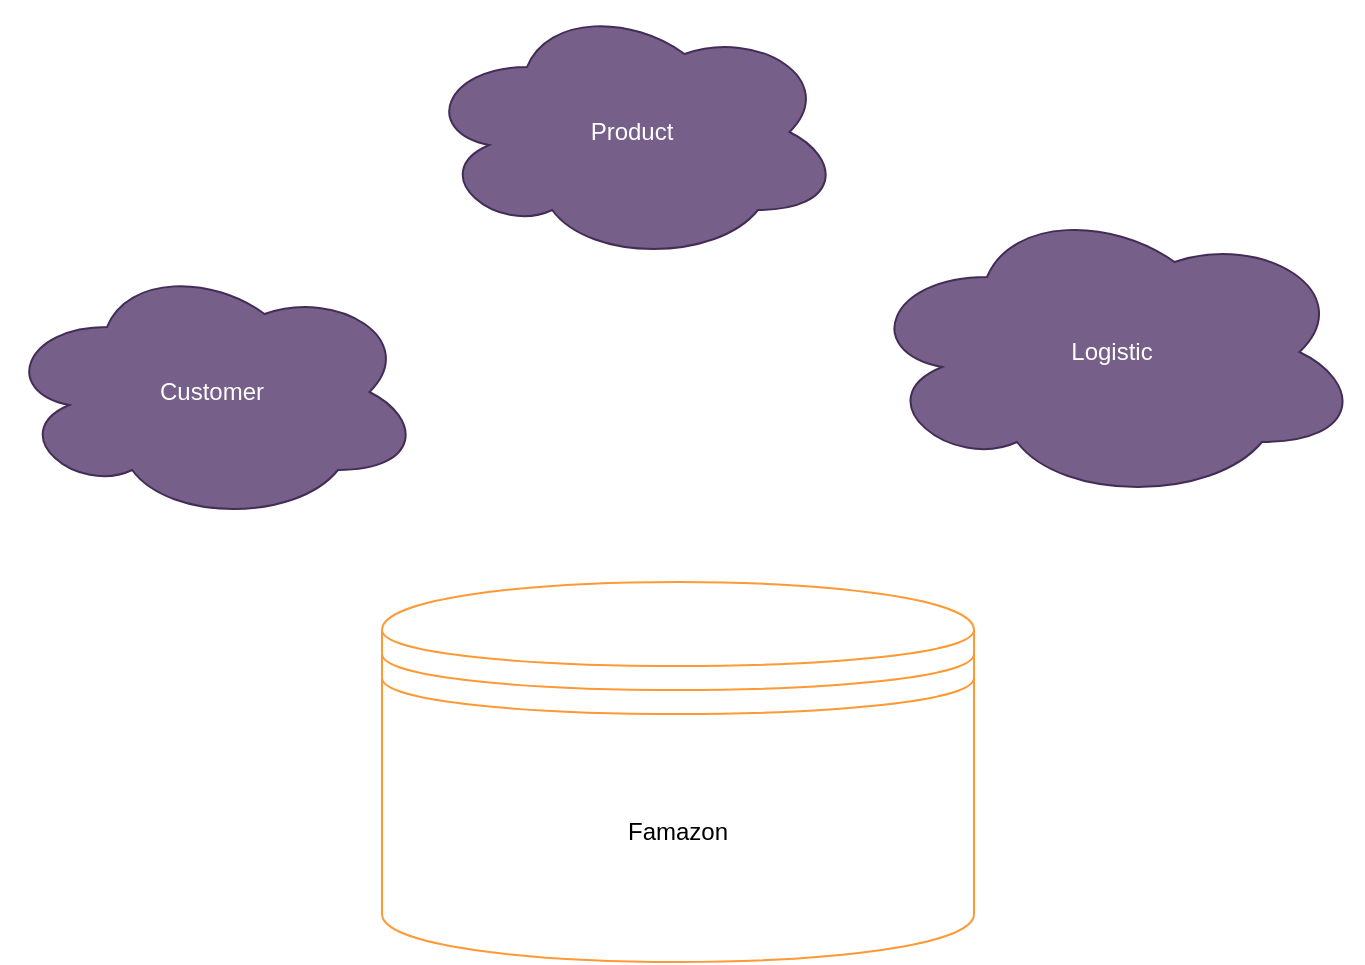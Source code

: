 <mxfile>
    <diagram id="H-yicfvbNPAv17hLlmBM" name="Cloud diagramm">
        <mxGraphModel dx="1193" dy="790" grid="1" gridSize="10" guides="1" tooltips="1" connect="1" arrows="1" fold="1" page="1" pageScale="1" pageWidth="827" pageHeight="1169" math="0" shadow="0">
            <root>
                <mxCell id="0"/>
                <mxCell id="1" parent="0"/>
                <mxCell id="2" value="Famazon" style="shape=datastore;whiteSpace=wrap;html=1;strokeColor=#FF9933;" parent="1" vertex="1">
                    <mxGeometry x="220" y="480" width="296" height="190" as="geometry"/>
                </mxCell>
                <mxCell id="3" value="Customer" style="ellipse;shape=cloud;whiteSpace=wrap;html=1;fillColor=#76608a;strokeColor=#432D57;fontColor=#ffffff;" parent="1" vertex="1">
                    <mxGeometry x="30" y="320" width="210" height="130" as="geometry"/>
                </mxCell>
                <mxCell id="4" value="Product" style="ellipse;shape=cloud;whiteSpace=wrap;html=1;fillColor=#76608a;fontColor=#ffffff;strokeColor=#432D57;" parent="1" vertex="1">
                    <mxGeometry x="240" y="190" width="210" height="130" as="geometry"/>
                </mxCell>
                <mxCell id="5" value="Logistic" style="ellipse;shape=cloud;whiteSpace=wrap;html=1;fillColor=#76608a;fontColor=#ffffff;strokeColor=#432D57;" parent="1" vertex="1">
                    <mxGeometry x="460" y="290" width="250" height="150" as="geometry"/>
                </mxCell>
            </root>
        </mxGraphModel>
    </diagram>
    <diagram id="dswPn2UaY4wKsny2clel" name="ER diagramm">
        <mxGraphModel dx="2020" dy="790" grid="1" gridSize="10" guides="1" tooltips="1" connect="1" arrows="1" fold="1" page="1" pageScale="1" pageWidth="827" pageHeight="1169" math="0" shadow="0">
            <root>
                <mxCell id="A3H7R83fUuHKo-eSvD7W-0"/>
                <mxCell id="A3H7R83fUuHKo-eSvD7W-1" parent="A3H7R83fUuHKo-eSvD7W-0"/>
                <mxCell id="wQS23Me5Rp9776O16SMC-5" style="edgeStyle=none;html=1;entryX=0;entryY=0.5;entryDx=0;entryDy=0;shape=link;width=0;" edge="1" parent="A3H7R83fUuHKo-eSvD7W-1" source="wQS23Me5Rp9776O16SMC-0" target="wQS23Me5Rp9776O16SMC-4">
                    <mxGeometry relative="1" as="geometry"/>
                </mxCell>
                <mxCell id="wQS23Me5Rp9776O16SMC-9" style="edgeStyle=none;html=1;entryX=0.5;entryY=0;entryDx=0;entryDy=0;endArrow=baseDash;endFill=0;" edge="1" parent="A3H7R83fUuHKo-eSvD7W-1" source="wQS23Me5Rp9776O16SMC-0" target="wQS23Me5Rp9776O16SMC-7">
                    <mxGeometry relative="1" as="geometry"/>
                </mxCell>
                <mxCell id="wQS23Me5Rp9776O16SMC-0" value="Company" style="rounded=0;whiteSpace=wrap;html=1;fillColor=#0050ef;fontColor=#ffffff;strokeColor=#001DBC;" vertex="1" parent="A3H7R83fUuHKo-eSvD7W-1">
                    <mxGeometry x="550" y="40" width="120" height="60" as="geometry"/>
                </mxCell>
                <mxCell id="wQS23Me5Rp9776O16SMC-4" value="Name" style="ellipse;whiteSpace=wrap;html=1;fillColor=#647687;strokeColor=#314354;fontColor=#ffffff;" vertex="1" parent="A3H7R83fUuHKo-eSvD7W-1">
                    <mxGeometry x="750" y="30" width="120" height="80" as="geometry"/>
                </mxCell>
                <mxCell id="wQS23Me5Rp9776O16SMC-7" value="Produces" style="rhombus;whiteSpace=wrap;html=1;fillColor=#fa6800;fontColor=#000000;strokeColor=#C73500;" vertex="1" parent="A3H7R83fUuHKo-eSvD7W-1">
                    <mxGeometry x="545" y="150" width="130" height="70" as="geometry"/>
                </mxCell>
                <mxCell id="wQS23Me5Rp9776O16SMC-12" style="edgeStyle=none;html=1;entryX=0.5;entryY=1;entryDx=0;entryDy=0;startArrow=ERoneToMany;startFill=0;endArrow=baseDash;endFill=0;" edge="1" parent="A3H7R83fUuHKo-eSvD7W-1" source="wQS23Me5Rp9776O16SMC-10" target="wQS23Me5Rp9776O16SMC-7">
                    <mxGeometry relative="1" as="geometry"/>
                </mxCell>
                <mxCell id="wQS23Me5Rp9776O16SMC-15" style="edgeStyle=none;html=1;entryX=0;entryY=0.5;entryDx=0;entryDy=0;startArrow=none;startFill=0;endArrow=baseDash;endFill=0;" edge="1" parent="A3H7R83fUuHKo-eSvD7W-1" source="wQS23Me5Rp9776O16SMC-10" target="wQS23Me5Rp9776O16SMC-13">
                    <mxGeometry relative="1" as="geometry"/>
                </mxCell>
                <mxCell id="wQS23Me5Rp9776O16SMC-16" value="" style="edgeStyle=none;html=1;startArrow=none;startFill=0;endArrow=baseDash;endFill=0;" edge="1" parent="A3H7R83fUuHKo-eSvD7W-1" source="wQS23Me5Rp9776O16SMC-10" target="wQS23Me5Rp9776O16SMC-14">
                    <mxGeometry relative="1" as="geometry"/>
                </mxCell>
                <mxCell id="wQS23Me5Rp9776O16SMC-20" style="edgeStyle=none;html=1;entryX=0.5;entryY=0;entryDx=0;entryDy=0;startArrow=ERoneToMany;startFill=0;endArrow=baseDash;endFill=0;" edge="1" parent="A3H7R83fUuHKo-eSvD7W-1" source="wQS23Me5Rp9776O16SMC-10" target="wQS23Me5Rp9776O16SMC-17">
                    <mxGeometry relative="1" as="geometry"/>
                </mxCell>
                <mxCell id="wQS23Me5Rp9776O16SMC-65" style="edgeStyle=none;html=1;entryX=1;entryY=0.5;entryDx=0;entryDy=0;startArrow=ERmany;startFill=0;endArrow=oval;endFill=0;" edge="1" parent="A3H7R83fUuHKo-eSvD7W-1" source="wQS23Me5Rp9776O16SMC-10" target="wQS23Me5Rp9776O16SMC-62">
                    <mxGeometry relative="1" as="geometry"/>
                </mxCell>
                <mxCell id="wQS23Me5Rp9776O16SMC-10" value="Product" style="rounded=0;whiteSpace=wrap;html=1;fillColor=#0050ef;fontColor=#ffffff;strokeColor=#001DBC;" vertex="1" parent="A3H7R83fUuHKo-eSvD7W-1">
                    <mxGeometry x="550" y="260" width="120" height="60" as="geometry"/>
                </mxCell>
                <mxCell id="wQS23Me5Rp9776O16SMC-13" value="Name" style="ellipse;whiteSpace=wrap;html=1;fillColor=#647687;strokeColor=#314354;fontColor=#ffffff;" vertex="1" parent="A3H7R83fUuHKo-eSvD7W-1">
                    <mxGeometry x="750" y="210" width="120" height="80" as="geometry"/>
                </mxCell>
                <mxCell id="wQS23Me5Rp9776O16SMC-14" value="Price" style="ellipse;whiteSpace=wrap;html=1;fillColor=#647687;strokeColor=#314354;fontColor=#ffffff;" vertex="1" parent="A3H7R83fUuHKo-eSvD7W-1">
                    <mxGeometry x="750" y="320" width="120" height="80" as="geometry"/>
                </mxCell>
                <mxCell id="wQS23Me5Rp9776O16SMC-17" value="Contains" style="rhombus;whiteSpace=wrap;html=1;fillColor=#fa6800;fontColor=#000000;strokeColor=#C73500;" vertex="1" parent="A3H7R83fUuHKo-eSvD7W-1">
                    <mxGeometry x="555" y="420" width="120" height="70" as="geometry"/>
                </mxCell>
                <mxCell id="wQS23Me5Rp9776O16SMC-31" style="edgeStyle=none;html=1;entryX=0.75;entryY=0;entryDx=0;entryDy=0;startArrow=ERone;startFill=0;endArrow=baseDash;endFill=0;" edge="1" parent="A3H7R83fUuHKo-eSvD7W-1" source="wQS23Me5Rp9776O16SMC-21" target="wQS23Me5Rp9776O16SMC-29">
                    <mxGeometry relative="1" as="geometry"/>
                </mxCell>
                <mxCell id="wQS23Me5Rp9776O16SMC-21" value="Contains" style="rhombus;whiteSpace=wrap;html=1;fillColor=#fa6800;fontColor=#000000;strokeColor=#C73500;" vertex="1" parent="A3H7R83fUuHKo-eSvD7W-1">
                    <mxGeometry x="380" y="410" width="120" height="70" as="geometry"/>
                </mxCell>
                <mxCell id="wQS23Me5Rp9776O16SMC-22" style="edgeStyle=none;html=1;startArrow=ERoneToMany;startFill=0;endArrow=baseDash;endFill=0;exitX=0;exitY=1;exitDx=0;exitDy=0;" edge="1" parent="A3H7R83fUuHKo-eSvD7W-1" source="wQS23Me5Rp9776O16SMC-10" target="wQS23Me5Rp9776O16SMC-21">
                    <mxGeometry relative="1" as="geometry">
                        <mxPoint x="460.004" y="320" as="sourcePoint"/>
                        <mxPoint x="463.85" y="420" as="targetPoint"/>
                        <Array as="points"/>
                    </mxGeometry>
                </mxCell>
                <mxCell id="wQS23Me5Rp9776O16SMC-25" style="edgeStyle=none;html=1;entryX=0.5;entryY=1;entryDx=0;entryDy=0;startArrow=ERone;startFill=0;endArrow=baseDash;endFill=0;" edge="1" parent="A3H7R83fUuHKo-eSvD7W-1" source="wQS23Me5Rp9776O16SMC-23" target="wQS23Me5Rp9776O16SMC-17">
                    <mxGeometry relative="1" as="geometry"/>
                </mxCell>
                <mxCell id="wQS23Me5Rp9776O16SMC-23" value="Shopping Cart" style="rounded=0;whiteSpace=wrap;html=1;fillColor=#0050ef;fontColor=#ffffff;strokeColor=#001DBC;" vertex="1" parent="A3H7R83fUuHKo-eSvD7W-1">
                    <mxGeometry x="590" y="570" width="120" height="60" as="geometry"/>
                </mxCell>
                <mxCell id="wQS23Me5Rp9776O16SMC-27" value="" style="edgeStyle=none;html=1;startArrow=ERmandOne;startFill=0;endArrow=baseDash;endFill=0;" edge="1" parent="A3H7R83fUuHKo-eSvD7W-1" source="wQS23Me5Rp9776O16SMC-26" target="wQS23Me5Rp9776O16SMC-23">
                    <mxGeometry relative="1" as="geometry">
                        <Array as="points">
                            <mxPoint x="590" y="600"/>
                        </Array>
                    </mxGeometry>
                </mxCell>
                <mxCell id="wQS23Me5Rp9776O16SMC-30" style="edgeStyle=none;html=1;entryX=1;entryY=0.5;entryDx=0;entryDy=0;startArrow=ERmandOne;startFill=0;endArrow=baseDash;endFill=0;" edge="1" parent="A3H7R83fUuHKo-eSvD7W-1" source="wQS23Me5Rp9776O16SMC-26" target="wQS23Me5Rp9776O16SMC-29">
                    <mxGeometry relative="1" as="geometry"/>
                </mxCell>
                <mxCell id="wQS23Me5Rp9776O16SMC-26" value="Creates" style="rhombus;whiteSpace=wrap;html=1;fillColor=#fa6800;fontColor=#000000;strokeColor=#C73500;" vertex="1" parent="A3H7R83fUuHKo-eSvD7W-1">
                    <mxGeometry x="380" y="555" width="136" height="90" as="geometry"/>
                </mxCell>
                <mxCell id="wQS23Me5Rp9776O16SMC-34" style="edgeStyle=none;html=1;startArrow=none;startFill=0;endArrow=baseDash;endFill=0;" edge="1" parent="A3H7R83fUuHKo-eSvD7W-1" source="wQS23Me5Rp9776O16SMC-29" target="wQS23Me5Rp9776O16SMC-33">
                    <mxGeometry relative="1" as="geometry"/>
                </mxCell>
                <mxCell id="wQS23Me5Rp9776O16SMC-29" value="Order" style="rounded=0;whiteSpace=wrap;html=1;fillColor=#0050ef;fontColor=#ffffff;strokeColor=#001DBC;" vertex="1" parent="A3H7R83fUuHKo-eSvD7W-1">
                    <mxGeometry x="230" y="570" width="120" height="60" as="geometry"/>
                </mxCell>
                <mxCell id="wQS23Me5Rp9776O16SMC-33" value="Order Number" style="ellipse;whiteSpace=wrap;html=1;fillColor=#647687;strokeColor=#314354;fontColor=#ffffff;" vertex="1" parent="A3H7R83fUuHKo-eSvD7W-1">
                    <mxGeometry x="220" y="670" width="120" height="80" as="geometry"/>
                </mxCell>
                <mxCell id="wQS23Me5Rp9776O16SMC-36" style="edgeStyle=none;html=1;entryX=0;entryY=0.633;entryDx=0;entryDy=0;entryPerimeter=0;startArrow=none;startFill=0;endArrow=baseDash;endFill=0;" edge="1" parent="A3H7R83fUuHKo-eSvD7W-1" source="wQS23Me5Rp9776O16SMC-35" target="wQS23Me5Rp9776O16SMC-29">
                    <mxGeometry relative="1" as="geometry"/>
                </mxCell>
                <mxCell id="wQS23Me5Rp9776O16SMC-40" value="" style="edgeStyle=none;html=1;startArrow=none;startFill=0;endArrow=baseDash;endFill=0;" edge="1" parent="A3H7R83fUuHKo-eSvD7W-1" source="wQS23Me5Rp9776O16SMC-35" target="wQS23Me5Rp9776O16SMC-37">
                    <mxGeometry relative="1" as="geometry">
                        <Array as="points"/>
                    </mxGeometry>
                </mxCell>
                <mxCell id="wQS23Me5Rp9776O16SMC-35" value="Processes" style="rhombus;whiteSpace=wrap;html=1;fillColor=#fa6800;fontColor=#000000;strokeColor=#C73500;" vertex="1" parent="A3H7R83fUuHKo-eSvD7W-1">
                    <mxGeometry x="10" y="570" width="160" height="80" as="geometry"/>
                </mxCell>
                <mxCell id="wQS23Me5Rp9776O16SMC-42" style="edgeStyle=none;html=1;entryX=0.5;entryY=1;entryDx=0;entryDy=0;startArrow=none;startFill=0;endArrow=baseDash;endFill=0;" edge="1" parent="A3H7R83fUuHKo-eSvD7W-1" source="wQS23Me5Rp9776O16SMC-37" target="wQS23Me5Rp9776O16SMC-41">
                    <mxGeometry relative="1" as="geometry"/>
                </mxCell>
                <mxCell id="wQS23Me5Rp9776O16SMC-37" value="E-Commerce" style="rounded=0;whiteSpace=wrap;html=1;fillColor=#0050ef;fontColor=#ffffff;strokeColor=#001DBC;" vertex="1" parent="A3H7R83fUuHKo-eSvD7W-1">
                    <mxGeometry x="-150" y="585" width="120" height="60" as="geometry"/>
                </mxCell>
                <mxCell id="wQS23Me5Rp9776O16SMC-41" value="Forwards Order" style="rhombus;whiteSpace=wrap;html=1;fillColor=#fa6800;fontColor=#000000;strokeColor=#C73500;" vertex="1" parent="A3H7R83fUuHKo-eSvD7W-1">
                    <mxGeometry x="-270" y="400" width="140" height="80" as="geometry"/>
                </mxCell>
                <mxCell id="wQS23Me5Rp9776O16SMC-44" style="edgeStyle=none;html=1;entryX=0.5;entryY=0;entryDx=0;entryDy=0;startArrow=none;startFill=0;endArrow=baseDash;endFill=0;" edge="1" parent="A3H7R83fUuHKo-eSvD7W-1" source="wQS23Me5Rp9776O16SMC-43" target="wQS23Me5Rp9776O16SMC-41">
                    <mxGeometry relative="1" as="geometry"/>
                </mxCell>
                <mxCell id="wQS23Me5Rp9776O16SMC-49" value="" style="edgeStyle=none;html=1;startArrow=ERone;startFill=0;endArrow=baseDash;endFill=0;" edge="1" parent="A3H7R83fUuHKo-eSvD7W-1" source="wQS23Me5Rp9776O16SMC-43" target="wQS23Me5Rp9776O16SMC-45">
                    <mxGeometry relative="1" as="geometry">
                        <Array as="points">
                            <mxPoint x="-80" y="280"/>
                        </Array>
                    </mxGeometry>
                </mxCell>
                <mxCell id="wQS23Me5Rp9776O16SMC-43" value="Shipping" style="rounded=0;whiteSpace=wrap;html=1;fillColor=#0050ef;fontColor=#ffffff;strokeColor=#001DBC;" vertex="1" parent="A3H7R83fUuHKo-eSvD7W-1">
                    <mxGeometry x="-260" y="250" width="120" height="60" as="geometry"/>
                </mxCell>
                <mxCell id="wQS23Me5Rp9776O16SMC-45" value="ships product" style="rhombus;whiteSpace=wrap;html=1;fillColor=#fa6800;fontColor=#000000;strokeColor=#C73500;" vertex="1" parent="A3H7R83fUuHKo-eSvD7W-1">
                    <mxGeometry x="-80" y="240" width="130" height="80" as="geometry"/>
                </mxCell>
                <mxCell id="wQS23Me5Rp9776O16SMC-52" value="" style="edgeStyle=none;html=1;startArrow=ERone;startFill=0;endArrow=baseDash;endFill=0;" edge="1" parent="A3H7R83fUuHKo-eSvD7W-1" source="wQS23Me5Rp9776O16SMC-51" target="wQS23Me5Rp9776O16SMC-45">
                    <mxGeometry relative="1" as="geometry"/>
                </mxCell>
                <mxCell id="wQS23Me5Rp9776O16SMC-54" value="" style="edgeStyle=none;html=1;startArrow=ERmany;startFill=0;endArrow=baseDash;endFill=0;" edge="1" parent="A3H7R83fUuHKo-eSvD7W-1" source="wQS23Me5Rp9776O16SMC-51" target="wQS23Me5Rp9776O16SMC-45">
                    <mxGeometry relative="1" as="geometry"/>
                </mxCell>
                <mxCell id="wQS23Me5Rp9776O16SMC-58" style="edgeStyle=none;html=1;startArrow=none;startFill=0;endArrow=baseDash;endFill=0;" edge="1" parent="A3H7R83fUuHKo-eSvD7W-1" source="wQS23Me5Rp9776O16SMC-51" target="wQS23Me5Rp9776O16SMC-55">
                    <mxGeometry relative="1" as="geometry"/>
                </mxCell>
                <mxCell id="wQS23Me5Rp9776O16SMC-59" style="edgeStyle=none;html=1;entryX=0.5;entryY=1;entryDx=0;entryDy=0;startArrow=none;startFill=0;endArrow=baseDash;endFill=0;" edge="1" parent="A3H7R83fUuHKo-eSvD7W-1" source="wQS23Me5Rp9776O16SMC-51" target="wQS23Me5Rp9776O16SMC-57">
                    <mxGeometry relative="1" as="geometry"/>
                </mxCell>
                <mxCell id="wQS23Me5Rp9776O16SMC-60" style="edgeStyle=none;html=1;startArrow=none;startFill=0;endArrow=baseDash;endFill=0;" edge="1" parent="A3H7R83fUuHKo-eSvD7W-1" source="wQS23Me5Rp9776O16SMC-51" target="wQS23Me5Rp9776O16SMC-56">
                    <mxGeometry relative="1" as="geometry"/>
                </mxCell>
                <mxCell id="wQS23Me5Rp9776O16SMC-51" value="Customer" style="rounded=0;whiteSpace=wrap;html=1;fillColor=#0050ef;fontColor=#ffffff;strokeColor=#001DBC;" vertex="1" parent="A3H7R83fUuHKo-eSvD7W-1">
                    <mxGeometry x="120" y="230" width="120" height="60" as="geometry"/>
                </mxCell>
                <mxCell id="wQS23Me5Rp9776O16SMC-55" value="Name" style="ellipse;whiteSpace=wrap;html=1;fillColor=#647687;strokeColor=#314354;fontColor=#ffffff;" vertex="1" parent="A3H7R83fUuHKo-eSvD7W-1">
                    <mxGeometry x="-30" y="70" width="120" height="80" as="geometry"/>
                </mxCell>
                <mxCell id="wQS23Me5Rp9776O16SMC-56" value="E-mail" style="ellipse;whiteSpace=wrap;html=1;fillColor=#647687;strokeColor=#314354;fontColor=#ffffff;" vertex="1" parent="A3H7R83fUuHKo-eSvD7W-1">
                    <mxGeometry x="250" y="60" width="120" height="80" as="geometry"/>
                </mxCell>
                <mxCell id="wQS23Me5Rp9776O16SMC-57" value="Address" style="ellipse;whiteSpace=wrap;html=1;fillColor=#647687;strokeColor=#314354;fontColor=#ffffff;" vertex="1" parent="A3H7R83fUuHKo-eSvD7W-1">
                    <mxGeometry x="110" y="20" width="120" height="80" as="geometry"/>
                </mxCell>
                <mxCell id="wQS23Me5Rp9776O16SMC-63" style="edgeStyle=none;html=1;entryX=1;entryY=0.5;entryDx=0;entryDy=0;startArrow=ERmany;startFill=0;endArrow=oval;endFill=0;" edge="1" parent="A3H7R83fUuHKo-eSvD7W-1" source="wQS23Me5Rp9776O16SMC-62" target="wQS23Me5Rp9776O16SMC-51">
                    <mxGeometry relative="1" as="geometry"/>
                </mxCell>
                <mxCell id="wQS23Me5Rp9776O16SMC-62" value="Order" style="rhombus;whiteSpace=wrap;html=1;fillColor=#fa6800;fontColor=#000000;strokeColor=#C73500;" vertex="1" parent="A3H7R83fUuHKo-eSvD7W-1">
                    <mxGeometry x="310" y="230" width="160" height="80" as="geometry"/>
                </mxCell>
                <mxCell id="wQS23Me5Rp9776O16SMC-69" style="edgeStyle=none;html=1;startArrow=none;startFill=0;endArrow=none;endFill=0;" edge="1" parent="A3H7R83fUuHKo-eSvD7W-1" source="wQS23Me5Rp9776O16SMC-66" target="wQS23Me5Rp9776O16SMC-67">
                    <mxGeometry relative="1" as="geometry"/>
                </mxCell>
                <mxCell id="wQS23Me5Rp9776O16SMC-70" style="edgeStyle=none;html=1;entryX=0.2;entryY=1;entryDx=0;entryDy=0;entryPerimeter=0;startArrow=none;startFill=0;endArrow=none;endFill=0;" edge="1" parent="A3H7R83fUuHKo-eSvD7W-1" source="wQS23Me5Rp9776O16SMC-66" target="wQS23Me5Rp9776O16SMC-51">
                    <mxGeometry relative="1" as="geometry"/>
                </mxCell>
                <mxCell id="wQS23Me5Rp9776O16SMC-66" value="Has" style="rhombus;whiteSpace=wrap;html=1;fillColor=#fa6800;fontColor=#000000;strokeColor=#C73500;" vertex="1" parent="A3H7R83fUuHKo-eSvD7W-1">
                    <mxGeometry x="20" y="320" width="150" height="80" as="geometry"/>
                </mxCell>
                <mxCell id="wQS23Me5Rp9776O16SMC-71" style="edgeStyle=none;html=1;startArrow=none;startFill=0;endArrow=none;endFill=0;" edge="1" parent="A3H7R83fUuHKo-eSvD7W-1" source="wQS23Me5Rp9776O16SMC-67" target="wQS23Me5Rp9776O16SMC-68">
                    <mxGeometry relative="1" as="geometry"/>
                </mxCell>
                <mxCell id="wQS23Me5Rp9776O16SMC-67" value="Credit Card" style="rounded=0;whiteSpace=wrap;html=1;fillColor=#0050ef;fontColor=#ffffff;strokeColor=#001DBC;" vertex="1" parent="A3H7R83fUuHKo-eSvD7W-1">
                    <mxGeometry x="-90" y="400" width="120" height="60" as="geometry"/>
                </mxCell>
                <mxCell id="wQS23Me5Rp9776O16SMC-68" value="Verifies" style="rhombus;whiteSpace=wrap;html=1;fillColor=#fa6800;fontColor=#000000;strokeColor=#C73500;" vertex="1" parent="A3H7R83fUuHKo-eSvD7W-1">
                    <mxGeometry x="-90" y="500" width="120" height="70" as="geometry"/>
                </mxCell>
            </root>
        </mxGraphModel>
    </diagram>
    <diagram id="8d_EbqXfJ5s9glGJ7flm" name="Classes diagramm">
        <mxGraphModel dx="1193" dy="790" grid="1" gridSize="10" guides="1" tooltips="1" connect="1" arrows="1" fold="1" page="1" pageScale="1" pageWidth="827" pageHeight="1169" math="0" shadow="0">
            <root>
                <mxCell id="2lcLakKAp_XG5G1rbTEa-0"/>
                <mxCell id="2lcLakKAp_XG5G1rbTEa-1" parent="2lcLakKAp_XG5G1rbTEa-0"/>
                <mxCell id="2lcLakKAp_XG5G1rbTEa-2" value="Customer" style="swimlane;fontStyle=0;childLayout=stackLayout;horizontal=1;startSize=26;fillColor=#0050ef;horizontalStack=0;resizeParent=1;resizeParentMax=0;resizeLast=0;collapsible=1;marginBottom=0;fontColor=#ffffff;strokeColor=#001DBC;" vertex="1" parent="2lcLakKAp_XG5G1rbTEa-1">
                    <mxGeometry x="50" y="40" width="170" height="182" as="geometry"/>
                </mxCell>
                <mxCell id="2lcLakKAp_XG5G1rbTEa-3" value="- CustomerID: int" style="text;strokeColor=none;fillColor=none;align=left;verticalAlign=top;spacingLeft=4;spacingRight=4;overflow=hidden;rotatable=0;points=[[0,0.5],[1,0.5]];portConstraint=eastwest;" vertex="1" parent="2lcLakKAp_XG5G1rbTEa-2">
                    <mxGeometry y="26" width="170" height="26" as="geometry"/>
                </mxCell>
                <mxCell id="2lcLakKAp_XG5G1rbTEa-4" value="-CustomerName: Varchar" style="text;strokeColor=none;fillColor=none;align=left;verticalAlign=top;spacingLeft=4;spacingRight=4;overflow=hidden;rotatable=0;points=[[0,0.5],[1,0.5]];portConstraint=eastwest;" vertex="1" parent="2lcLakKAp_XG5G1rbTEa-2">
                    <mxGeometry y="52" width="170" height="26" as="geometry"/>
                </mxCell>
                <mxCell id="40fT0rzygGOp-l2pZ2MD-0" value="-CustomerAge: smallint" style="text;strokeColor=none;fillColor=none;align=left;verticalAlign=top;spacingLeft=4;spacingRight=4;overflow=hidden;rotatable=0;points=[[0,0.5],[1,0.5]];portConstraint=eastwest;" vertex="1" parent="2lcLakKAp_XG5G1rbTEa-2">
                    <mxGeometry y="78" width="170" height="26" as="geometry"/>
                </mxCell>
                <mxCell id="2lcLakKAp_XG5G1rbTEa-5" value="-Address: Varchar" style="text;strokeColor=none;fillColor=none;align=left;verticalAlign=top;spacingLeft=4;spacingRight=4;overflow=hidden;rotatable=0;points=[[0,0.5],[1,0.5]];portConstraint=eastwest;" vertex="1" parent="2lcLakKAp_XG5G1rbTEa-2">
                    <mxGeometry y="104" width="170" height="26" as="geometry"/>
                </mxCell>
                <mxCell id="2lcLakKAp_XG5G1rbTEa-6" value="-Email: Varchar" style="text;strokeColor=none;fillColor=none;align=left;verticalAlign=top;spacingLeft=4;spacingRight=4;overflow=hidden;rotatable=0;points=[[0,0.5],[1,0.5]];portConstraint=eastwest;" vertex="1" parent="2lcLakKAp_XG5G1rbTEa-2">
                    <mxGeometry y="130" width="170" height="26" as="geometry"/>
                </mxCell>
                <mxCell id="2lcLakKAp_XG5G1rbTEa-7" value="-Phone: int" style="text;strokeColor=none;fillColor=none;align=left;verticalAlign=top;spacingLeft=4;spacingRight=4;overflow=hidden;rotatable=0;points=[[0,0.5],[1,0.5]];portConstraint=eastwest;" vertex="1" parent="2lcLakKAp_XG5G1rbTEa-2">
                    <mxGeometry y="156" width="170" height="26" as="geometry"/>
                </mxCell>
                <mxCell id="2lcLakKAp_XG5G1rbTEa-8" value="Product" style="swimlane;fontStyle=0;childLayout=stackLayout;horizontal=1;startSize=26;fillColor=#0050ef;horizontalStack=0;resizeParent=1;resizeParentMax=0;resizeLast=0;collapsible=1;marginBottom=0;fontColor=#ffffff;strokeColor=#001DBC;" vertex="1" parent="2lcLakKAp_XG5G1rbTEa-1">
                    <mxGeometry x="460" y="340" width="140" height="104" as="geometry"/>
                </mxCell>
                <mxCell id="2lcLakKAp_XG5G1rbTEa-9" value="-ProductId: int" style="text;strokeColor=none;fillColor=none;align=left;verticalAlign=top;spacingLeft=4;spacingRight=4;overflow=hidden;rotatable=0;points=[[0,0.5],[1,0.5]];portConstraint=eastwest;" vertex="1" parent="2lcLakKAp_XG5G1rbTEa-8">
                    <mxGeometry y="26" width="140" height="26" as="geometry"/>
                </mxCell>
                <mxCell id="2lcLakKAp_XG5G1rbTEa-10" value="-ProductPrice: Float" style="text;strokeColor=none;fillColor=none;align=left;verticalAlign=top;spacingLeft=4;spacingRight=4;overflow=hidden;rotatable=0;points=[[0,0.5],[1,0.5]];portConstraint=eastwest;" vertex="1" parent="2lcLakKAp_XG5G1rbTEa-8">
                    <mxGeometry y="52" width="140" height="26" as="geometry"/>
                </mxCell>
                <mxCell id="2lcLakKAp_XG5G1rbTEa-11" value="-ProductType:Varchar" style="text;strokeColor=none;fillColor=none;align=left;verticalAlign=top;spacingLeft=4;spacingRight=4;overflow=hidden;rotatable=0;points=[[0,0.5],[1,0.5]];portConstraint=eastwest;" vertex="1" parent="2lcLakKAp_XG5G1rbTEa-8">
                    <mxGeometry y="78" width="140" height="26" as="geometry"/>
                </mxCell>
                <mxCell id="2lcLakKAp_XG5G1rbTEa-26" style="edgeStyle=none;html=1;entryX=0.636;entryY=-0.01;entryDx=0;entryDy=0;entryPerimeter=0;startArrow=none;startFill=0;endArrow=none;endFill=0;" edge="1" parent="2lcLakKAp_XG5G1rbTEa-1" source="2lcLakKAp_XG5G1rbTEa-16" target="2lcLakKAp_XG5G1rbTEa-8">
                    <mxGeometry relative="1" as="geometry"/>
                </mxCell>
                <mxCell id="2lcLakKAp_XG5G1rbTEa-16" value="Order" style="swimlane;fontStyle=0;childLayout=stackLayout;horizontal=1;startSize=26;fillColor=#0050ef;horizontalStack=0;resizeParent=1;resizeParentMax=0;resizeLast=0;collapsible=1;marginBottom=0;fontColor=#ffffff;strokeColor=#001DBC;" vertex="1" parent="2lcLakKAp_XG5G1rbTEa-1">
                    <mxGeometry x="480" y="46" width="170" height="182" as="geometry"/>
                </mxCell>
                <mxCell id="2lcLakKAp_XG5G1rbTEa-17" value="-OrderId: int" style="text;strokeColor=none;fillColor=none;align=left;verticalAlign=top;spacingLeft=4;spacingRight=4;overflow=hidden;rotatable=0;points=[[0,0.5],[1,0.5]];portConstraint=eastwest;" vertex="1" parent="2lcLakKAp_XG5G1rbTEa-16">
                    <mxGeometry y="26" width="170" height="26" as="geometry"/>
                </mxCell>
                <mxCell id="2lcLakKAp_XG5G1rbTEa-19" value="-CustomerId: int" style="text;strokeColor=none;fillColor=none;align=left;verticalAlign=top;spacingLeft=4;spacingRight=4;overflow=hidden;rotatable=0;points=[[0,0.5],[1,0.5]];portConstraint=eastwest;" vertex="1" parent="2lcLakKAp_XG5G1rbTEa-16">
                    <mxGeometry y="52" width="170" height="26" as="geometry"/>
                </mxCell>
                <mxCell id="2lcLakKAp_XG5G1rbTEa-20" value="-CustomerName:Varchar" style="text;strokeColor=none;fillColor=none;align=left;verticalAlign=top;spacingLeft=4;spacingRight=4;overflow=hidden;rotatable=0;points=[[0,0.5],[1,0.5]];portConstraint=eastwest;" vertex="1" parent="2lcLakKAp_XG5G1rbTEa-16">
                    <mxGeometry y="78" width="170" height="26" as="geometry"/>
                </mxCell>
                <mxCell id="2lcLakKAp_XG5G1rbTEa-21" value="-ProductId: int" style="text;strokeColor=none;fillColor=none;align=left;verticalAlign=top;spacingLeft=4;spacingRight=4;overflow=hidden;rotatable=0;points=[[0,0.5],[1,0.5]];portConstraint=eastwest;" vertex="1" parent="2lcLakKAp_XG5G1rbTEa-16">
                    <mxGeometry y="104" width="170" height="26" as="geometry"/>
                </mxCell>
                <mxCell id="2lcLakKAp_XG5G1rbTEa-22" value="-Amount: Float" style="text;strokeColor=none;fillColor=none;align=left;verticalAlign=top;spacingLeft=4;spacingRight=4;overflow=hidden;rotatable=0;points=[[0,0.5],[1,0.5]];portConstraint=eastwest;" vertex="1" parent="2lcLakKAp_XG5G1rbTEa-16">
                    <mxGeometry y="130" width="170" height="26" as="geometry"/>
                </mxCell>
                <mxCell id="2lcLakKAp_XG5G1rbTEa-23" value="-OrderDate: Datetime" style="text;strokeColor=none;fillColor=none;align=left;verticalAlign=top;spacingLeft=4;spacingRight=4;overflow=hidden;rotatable=0;points=[[0,0.5],[1,0.5]];portConstraint=eastwest;" vertex="1" parent="2lcLakKAp_XG5G1rbTEa-16">
                    <mxGeometry y="156" width="170" height="26" as="geometry"/>
                </mxCell>
                <mxCell id="2lcLakKAp_XG5G1rbTEa-12" value="Stock" style="swimlane;fontStyle=0;childLayout=stackLayout;horizontal=1;startSize=26;fillColor=#0050ef;horizontalStack=0;resizeParent=1;resizeParentMax=0;resizeLast=0;collapsible=1;marginBottom=0;fontColor=#ffffff;strokeColor=#001DBC;" vertex="1" parent="2lcLakKAp_XG5G1rbTEa-1">
                    <mxGeometry x="65" y="340" width="140" height="104" as="geometry"/>
                </mxCell>
                <mxCell id="2lcLakKAp_XG5G1rbTEa-13" value="-ProductId:int" style="text;strokeColor=none;fillColor=none;align=left;verticalAlign=top;spacingLeft=4;spacingRight=4;overflow=hidden;rotatable=0;points=[[0,0.5],[1,0.5]];portConstraint=eastwest;" vertex="1" parent="2lcLakKAp_XG5G1rbTEa-12">
                    <mxGeometry y="26" width="140" height="26" as="geometry"/>
                </mxCell>
                <mxCell id="2lcLakKAp_XG5G1rbTEa-14" value="-Quantity: int" style="text;strokeColor=none;fillColor=none;align=left;verticalAlign=top;spacingLeft=4;spacingRight=4;overflow=hidden;rotatable=0;points=[[0,0.5],[1,0.5]];portConstraint=eastwest;" vertex="1" parent="2lcLakKAp_XG5G1rbTEa-12">
                    <mxGeometry y="52" width="140" height="26" as="geometry"/>
                </mxCell>
                <mxCell id="2lcLakKAp_XG5G1rbTEa-15" value="-ShopNo: int" style="text;strokeColor=none;fillColor=none;align=left;verticalAlign=top;spacingLeft=4;spacingRight=4;overflow=hidden;rotatable=0;points=[[0,0.5],[1,0.5]];portConstraint=eastwest;" vertex="1" parent="2lcLakKAp_XG5G1rbTEa-12">
                    <mxGeometry y="78" width="140" height="26" as="geometry"/>
                </mxCell>
                <mxCell id="2lcLakKAp_XG5G1rbTEa-25" style="edgeStyle=none;html=1;entryX=0;entryY=0.5;entryDx=0;entryDy=0;startArrow=none;startFill=0;endArrow=none;endFill=0;" edge="1" parent="2lcLakKAp_XG5G1rbTEa-1" source="2lcLakKAp_XG5G1rbTEa-5" target="2lcLakKAp_XG5G1rbTEa-17">
                    <mxGeometry relative="1" as="geometry"/>
                </mxCell>
                <mxCell id="2lcLakKAp_XG5G1rbTEa-27" style="edgeStyle=none;html=1;entryX=1.029;entryY=0.154;entryDx=0;entryDy=0;entryPerimeter=0;startArrow=none;startFill=0;endArrow=none;endFill=0;" edge="1" parent="2lcLakKAp_XG5G1rbTEa-1" source="2lcLakKAp_XG5G1rbTEa-10" target="2lcLakKAp_XG5G1rbTEa-14">
                    <mxGeometry relative="1" as="geometry"/>
                </mxCell>
            </root>
        </mxGraphModel>
    </diagram>
    <diagram id="v4FD5KK78e6spITyJP8q" name="Normalize diagramm">
        <mxGraphModel dx="2020" dy="1959" grid="1" gridSize="10" guides="1" tooltips="1" connect="1" arrows="1" fold="1" page="1" pageScale="1" pageWidth="827" pageHeight="1169" math="0" shadow="0">
            <root>
                <mxCell id="vVZ5djF-utYb76rSsDAa-0"/>
                <mxCell id="vVZ5djF-utYb76rSsDAa-1" parent="vVZ5djF-utYb76rSsDAa-0"/>
                <mxCell id="IMlC7uSASTn_OTGU-c5A-0" value="Customer" style="swimlane;fontStyle=0;childLayout=stackLayout;horizontal=1;startSize=26;fillColor=#0050ef;horizontalStack=0;resizeParent=1;resizeParentMax=0;resizeLast=0;collapsible=1;marginBottom=0;fontColor=#ffffff;strokeColor=#001DBC;" vertex="1" parent="vVZ5djF-utYb76rSsDAa-1">
                    <mxGeometry x="-110" y="-170" width="170" height="182" as="geometry"/>
                </mxCell>
                <mxCell id="IMlC7uSASTn_OTGU-c5A-1" value="- CustomerID: int" style="text;strokeColor=none;fillColor=none;align=left;verticalAlign=top;spacingLeft=4;spacingRight=4;overflow=hidden;rotatable=0;points=[[0,0.5],[1,0.5]];portConstraint=eastwest;" vertex="1" parent="IMlC7uSASTn_OTGU-c5A-0">
                    <mxGeometry y="26" width="170" height="26" as="geometry"/>
                </mxCell>
                <mxCell id="IMlC7uSASTn_OTGU-c5A-2" value="-CustomerName: Varchar" style="text;strokeColor=none;fillColor=none;align=left;verticalAlign=top;spacingLeft=4;spacingRight=4;overflow=hidden;rotatable=0;points=[[0,0.5],[1,0.5]];portConstraint=eastwest;" vertex="1" parent="IMlC7uSASTn_OTGU-c5A-0">
                    <mxGeometry y="52" width="170" height="26" as="geometry"/>
                </mxCell>
                <mxCell id="IMlC7uSASTn_OTGU-c5A-3" value="-CustomerAge: smallint" style="text;strokeColor=none;fillColor=none;align=left;verticalAlign=top;spacingLeft=4;spacingRight=4;overflow=hidden;rotatable=0;points=[[0,0.5],[1,0.5]];portConstraint=eastwest;" vertex="1" parent="IMlC7uSASTn_OTGU-c5A-0">
                    <mxGeometry y="78" width="170" height="26" as="geometry"/>
                </mxCell>
                <mxCell id="IMlC7uSASTn_OTGU-c5A-5" value="-Email: Varchar" style="text;strokeColor=none;fillColor=none;align=left;verticalAlign=top;spacingLeft=4;spacingRight=4;overflow=hidden;rotatable=0;points=[[0,0.5],[1,0.5]];portConstraint=eastwest;" vertex="1" parent="IMlC7uSASTn_OTGU-c5A-0">
                    <mxGeometry y="104" width="170" height="26" as="geometry"/>
                </mxCell>
                <mxCell id="hBTxGN1n7R34lbs5RGc8-7" value="-Phone: int" style="text;strokeColor=none;fillColor=none;align=left;verticalAlign=top;spacingLeft=4;spacingRight=4;overflow=hidden;rotatable=0;points=[[0,0.5],[1,0.5]];portConstraint=eastwest;" vertex="1" parent="IMlC7uSASTn_OTGU-c5A-0">
                    <mxGeometry y="130" width="170" height="26" as="geometry"/>
                </mxCell>
                <mxCell id="vPPWhlDToAtJOSMOftp2-2" value="-fk_address:int" style="text;strokeColor=none;fillColor=none;align=left;verticalAlign=top;spacingLeft=4;spacingRight=4;overflow=hidden;rotatable=0;points=[[0,0.5],[1,0.5]];portConstraint=eastwest;" vertex="1" parent="IMlC7uSASTn_OTGU-c5A-0">
                    <mxGeometry y="156" width="170" height="26" as="geometry"/>
                </mxCell>
                <mxCell id="0MKYh_QOhmCYUrd1aA5g-0" value="Order" style="swimlane;fontStyle=0;childLayout=stackLayout;horizontal=1;startSize=26;fillColor=#0050ef;horizontalStack=0;resizeParent=1;resizeParentMax=0;resizeLast=0;collapsible=1;marginBottom=0;fontColor=#ffffff;strokeColor=#001DBC;" vertex="1" parent="vVZ5djF-utYb76rSsDAa-1">
                    <mxGeometry x="150" y="-90" width="170" height="208" as="geometry"/>
                </mxCell>
                <mxCell id="0MKYh_QOhmCYUrd1aA5g-1" value="-OrderId: int" style="text;strokeColor=none;fillColor=none;align=left;verticalAlign=top;spacingLeft=4;spacingRight=4;overflow=hidden;rotatable=0;points=[[0,0.5],[1,0.5]];portConstraint=eastwest;" vertex="1" parent="0MKYh_QOhmCYUrd1aA5g-0">
                    <mxGeometry y="26" width="170" height="26" as="geometry"/>
                </mxCell>
                <mxCell id="0MKYh_QOhmCYUrd1aA5g-2" value="-CustomerId: int" style="text;strokeColor=none;fillColor=none;align=left;verticalAlign=top;spacingLeft=4;spacingRight=4;overflow=hidden;rotatable=0;points=[[0,0.5],[1,0.5]];portConstraint=eastwest;" vertex="1" parent="0MKYh_QOhmCYUrd1aA5g-0">
                    <mxGeometry y="52" width="170" height="26" as="geometry"/>
                </mxCell>
                <mxCell id="0MKYh_QOhmCYUrd1aA5g-3" value="-CustomerName:Varchar" style="text;strokeColor=none;fillColor=none;align=left;verticalAlign=top;spacingLeft=4;spacingRight=4;overflow=hidden;rotatable=0;points=[[0,0.5],[1,0.5]];portConstraint=eastwest;" vertex="1" parent="0MKYh_QOhmCYUrd1aA5g-0">
                    <mxGeometry y="78" width="170" height="26" as="geometry"/>
                </mxCell>
                <mxCell id="0MKYh_QOhmCYUrd1aA5g-4" value="-ProductId: int" style="text;strokeColor=none;fillColor=none;align=left;verticalAlign=top;spacingLeft=4;spacingRight=4;overflow=hidden;rotatable=0;points=[[0,0.5],[1,0.5]];portConstraint=eastwest;" vertex="1" parent="0MKYh_QOhmCYUrd1aA5g-0">
                    <mxGeometry y="104" width="170" height="26" as="geometry"/>
                </mxCell>
                <mxCell id="0MKYh_QOhmCYUrd1aA5g-5" value="-Amount: Float" style="text;strokeColor=none;fillColor=none;align=left;verticalAlign=top;spacingLeft=4;spacingRight=4;overflow=hidden;rotatable=0;points=[[0,0.5],[1,0.5]];portConstraint=eastwest;" vertex="1" parent="0MKYh_QOhmCYUrd1aA5g-0">
                    <mxGeometry y="130" width="170" height="26" as="geometry"/>
                </mxCell>
                <mxCell id="0MKYh_QOhmCYUrd1aA5g-6" value="-OrderDate: Datetime" style="text;strokeColor=none;fillColor=none;align=left;verticalAlign=top;spacingLeft=4;spacingRight=4;overflow=hidden;rotatable=0;points=[[0,0.5],[1,0.5]];portConstraint=eastwest;" vertex="1" parent="0MKYh_QOhmCYUrd1aA5g-0">
                    <mxGeometry y="156" width="170" height="26" as="geometry"/>
                </mxCell>
                <mxCell id="N2jU7-_Bi30Auomegs-V-1" value="fk_customer_id:int" style="text;strokeColor=none;fillColor=none;align=left;verticalAlign=top;spacingLeft=4;spacingRight=4;overflow=hidden;rotatable=0;points=[[0,0.5],[1,0.5]];portConstraint=eastwest;" vertex="1" parent="0MKYh_QOhmCYUrd1aA5g-0">
                    <mxGeometry y="182" width="170" height="26" as="geometry"/>
                </mxCell>
                <mxCell id="pHsj-bQBmTcRuArejQxP-0" value="Product" style="swimlane;fontStyle=0;childLayout=stackLayout;horizontal=1;startSize=26;fillColor=#0050ef;horizontalStack=0;resizeParent=1;resizeParentMax=0;resizeLast=0;collapsible=1;marginBottom=0;fontColor=#ffffff;strokeColor=#001DBC;" vertex="1" parent="vVZ5djF-utYb76rSsDAa-1">
                    <mxGeometry x="860" width="140" height="130" as="geometry"/>
                </mxCell>
                <mxCell id="pHsj-bQBmTcRuArejQxP-1" value="-ProductId: int" style="text;strokeColor=none;fillColor=none;align=left;verticalAlign=top;spacingLeft=4;spacingRight=4;overflow=hidden;rotatable=0;points=[[0,0.5],[1,0.5]];portConstraint=eastwest;" vertex="1" parent="pHsj-bQBmTcRuArejQxP-0">
                    <mxGeometry y="26" width="140" height="26" as="geometry"/>
                </mxCell>
                <mxCell id="pHsj-bQBmTcRuArejQxP-2" value="-ProductPrice: Float" style="text;strokeColor=none;fillColor=none;align=left;verticalAlign=top;spacingLeft=4;spacingRight=4;overflow=hidden;rotatable=0;points=[[0,0.5],[1,0.5]];portConstraint=eastwest;" vertex="1" parent="pHsj-bQBmTcRuArejQxP-0">
                    <mxGeometry y="52" width="140" height="26" as="geometry"/>
                </mxCell>
                <mxCell id="pHsj-bQBmTcRuArejQxP-3" value="-ProductType:Varchar" style="text;strokeColor=none;fillColor=none;align=left;verticalAlign=top;spacingLeft=4;spacingRight=4;overflow=hidden;rotatable=0;points=[[0,0.5],[1,0.5]];portConstraint=eastwest;" vertex="1" parent="pHsj-bQBmTcRuArejQxP-0">
                    <mxGeometry y="78" width="140" height="26" as="geometry"/>
                </mxCell>
                <mxCell id="5lIQYGUYC-vst8H9QLgj-9" value="-ProductName:Varchar" style="text;strokeColor=none;fillColor=none;align=left;verticalAlign=top;spacingLeft=4;spacingRight=4;overflow=hidden;rotatable=0;points=[[0,0.5],[1,0.5]];portConstraint=eastwest;" vertex="1" parent="pHsj-bQBmTcRuArejQxP-0">
                    <mxGeometry y="104" width="140" height="26" as="geometry"/>
                </mxCell>
                <mxCell id="OolGx-5ElST4sEDqL1vC-0" value="Stock" style="swimlane;fontStyle=0;childLayout=stackLayout;horizontal=1;startSize=26;fillColor=#0050ef;horizontalStack=0;resizeParent=1;resizeParentMax=0;resizeLast=0;collapsible=1;marginBottom=0;fontColor=#ffffff;strokeColor=#001DBC;" vertex="1" parent="vVZ5djF-utYb76rSsDAa-1">
                    <mxGeometry x="850" y="190" width="140" height="130" as="geometry"/>
                </mxCell>
                <mxCell id="OolGx-5ElST4sEDqL1vC-1" value="-ProductId:int" style="text;strokeColor=none;fillColor=none;align=left;verticalAlign=top;spacingLeft=4;spacingRight=4;overflow=hidden;rotatable=0;points=[[0,0.5],[1,0.5]];portConstraint=eastwest;" vertex="1" parent="OolGx-5ElST4sEDqL1vC-0">
                    <mxGeometry y="26" width="140" height="26" as="geometry"/>
                </mxCell>
                <mxCell id="OolGx-5ElST4sEDqL1vC-2" value="-Quantity: int" style="text;strokeColor=none;fillColor=none;align=left;verticalAlign=top;spacingLeft=4;spacingRight=4;overflow=hidden;rotatable=0;points=[[0,0.5],[1,0.5]];portConstraint=eastwest;" vertex="1" parent="OolGx-5ElST4sEDqL1vC-0">
                    <mxGeometry y="52" width="140" height="26" as="geometry"/>
                </mxCell>
                <mxCell id="OolGx-5ElST4sEDqL1vC-3" value="-ShopNo: int" style="text;strokeColor=none;fillColor=none;align=left;verticalAlign=top;spacingLeft=4;spacingRight=4;overflow=hidden;rotatable=0;points=[[0,0.5],[1,0.5]];portConstraint=eastwest;" vertex="1" parent="OolGx-5ElST4sEDqL1vC-0">
                    <mxGeometry y="78" width="140" height="26" as="geometry"/>
                </mxCell>
                <mxCell id="71KVQejM1Na75NssMTsE-0" value="-fk_product_id:int" style="text;strokeColor=none;fillColor=none;align=left;verticalAlign=top;spacingLeft=4;spacingRight=4;overflow=hidden;rotatable=0;points=[[0,0.5],[1,0.5]];portConstraint=eastwest;" vertex="1" parent="OolGx-5ElST4sEDqL1vC-0">
                    <mxGeometry y="104" width="140" height="26" as="geometry"/>
                </mxCell>
                <mxCell id="5lIQYGUYC-vst8H9QLgj-0" value="Employer" style="swimlane;fontStyle=0;childLayout=stackLayout;horizontal=1;startSize=26;fillColor=#0050ef;horizontalStack=0;resizeParent=1;resizeParentMax=0;resizeLast=0;collapsible=1;marginBottom=0;fontColor=#ffffff;strokeColor=#001DBC;" vertex="1" parent="vVZ5djF-utYb76rSsDAa-1">
                    <mxGeometry x="770" y="450" width="140" height="104" as="geometry"/>
                </mxCell>
                <mxCell id="5lIQYGUYC-vst8H9QLgj-1" value="-EmployerId:int" style="text;strokeColor=none;fillColor=none;align=left;verticalAlign=top;spacingLeft=4;spacingRight=4;overflow=hidden;rotatable=0;points=[[0,0.5],[1,0.5]];portConstraint=eastwest;" vertex="1" parent="5lIQYGUYC-vst8H9QLgj-0">
                    <mxGeometry y="26" width="140" height="26" as="geometry"/>
                </mxCell>
                <mxCell id="5lIQYGUYC-vst8H9QLgj-2" value="fullname:varchar" style="text;strokeColor=none;fillColor=none;align=left;verticalAlign=top;spacingLeft=4;spacingRight=4;overflow=hidden;rotatable=0;points=[[0,0.5],[1,0.5]];portConstraint=eastwest;" vertex="1" parent="5lIQYGUYC-vst8H9QLgj-0">
                    <mxGeometry y="52" width="140" height="26" as="geometry"/>
                </mxCell>
                <mxCell id="5lIQYGUYC-vst8H9QLgj-3" value="salary:int" style="text;strokeColor=none;fillColor=none;align=left;verticalAlign=top;spacingLeft=4;spacingRight=4;overflow=hidden;rotatable=0;points=[[0,0.5],[1,0.5]];portConstraint=eastwest;" vertex="1" parent="5lIQYGUYC-vst8H9QLgj-0">
                    <mxGeometry y="78" width="140" height="26" as="geometry"/>
                </mxCell>
                <mxCell id="5lIQYGUYC-vst8H9QLgj-5" value="Company" style="swimlane;fontStyle=0;childLayout=stackLayout;horizontal=1;startSize=26;fillColor=#0050ef;horizontalStack=0;resizeParent=1;resizeParentMax=0;resizeLast=0;collapsible=1;marginBottom=0;fontColor=#ffffff;strokeColor=#001DBC;" vertex="1" parent="vVZ5djF-utYb76rSsDAa-1">
                    <mxGeometry x="827" y="-170" width="180" height="78" as="geometry"/>
                </mxCell>
                <mxCell id="5lIQYGUYC-vst8H9QLgj-6" value="-CompanyId:int" style="text;strokeColor=none;fillColor=none;align=left;verticalAlign=top;spacingLeft=4;spacingRight=4;overflow=hidden;rotatable=0;points=[[0,0.5],[1,0.5]];portConstraint=eastwest;" vertex="1" parent="5lIQYGUYC-vst8H9QLgj-5">
                    <mxGeometry y="26" width="180" height="26" as="geometry"/>
                </mxCell>
                <mxCell id="5lIQYGUYC-vst8H9QLgj-7" value="-company_name:Varchar" style="text;strokeColor=none;fillColor=none;align=left;verticalAlign=top;spacingLeft=4;spacingRight=4;overflow=hidden;rotatable=0;points=[[0,0.5],[1,0.5]];portConstraint=eastwest;" vertex="1" parent="5lIQYGUYC-vst8H9QLgj-5">
                    <mxGeometry y="52" width="180" height="26" as="geometry"/>
                </mxCell>
                <mxCell id="JmUOibSIEj91LaBSfH9i-0" value="many_product" style="swimlane;fontStyle=0;childLayout=stackLayout;horizontal=1;startSize=26;fillColor=#0050ef;horizontalStack=0;resizeParent=1;resizeParentMax=0;resizeLast=0;collapsible=1;marginBottom=0;fontColor=#ffffff;strokeColor=#001DBC;" vertex="1" parent="vVZ5djF-utYb76rSsDAa-1">
                    <mxGeometry x="580" y="40" width="140" height="104" as="geometry"/>
                </mxCell>
                <mxCell id="JmUOibSIEj91LaBSfH9i-1" value="-many_productId:int" style="text;strokeColor=none;fillColor=none;align=left;verticalAlign=top;spacingLeft=4;spacingRight=4;overflow=hidden;rotatable=0;points=[[0,0.5],[1,0.5]];portConstraint=eastwest;" vertex="1" parent="JmUOibSIEj91LaBSfH9i-0">
                    <mxGeometry y="26" width="140" height="26" as="geometry"/>
                </mxCell>
                <mxCell id="JmUOibSIEj91LaBSfH9i-2" value="-fk_company_id:int" style="text;strokeColor=none;fillColor=none;align=left;verticalAlign=top;spacingLeft=4;spacingRight=4;overflow=hidden;rotatable=0;points=[[0,0.5],[1,0.5]];portConstraint=eastwest;" vertex="1" parent="JmUOibSIEj91LaBSfH9i-0">
                    <mxGeometry y="52" width="140" height="26" as="geometry"/>
                </mxCell>
                <mxCell id="JmUOibSIEj91LaBSfH9i-3" value="-fk_product_id:int" style="text;strokeColor=none;fillColor=none;align=left;verticalAlign=top;spacingLeft=4;spacingRight=4;overflow=hidden;rotatable=0;points=[[0,0.5],[1,0.5]];portConstraint=eastwest;" vertex="1" parent="JmUOibSIEj91LaBSfH9i-0">
                    <mxGeometry y="78" width="140" height="26" as="geometry"/>
                </mxCell>
                <mxCell id="71KVQejM1Na75NssMTsE-1" value="E-Commerce" style="swimlane;fontStyle=0;childLayout=stackLayout;horizontal=1;startSize=26;fillColor=#0050ef;horizontalStack=0;resizeParent=1;resizeParentMax=0;resizeLast=0;collapsible=1;marginBottom=0;fontColor=#ffffff;strokeColor=#001DBC;" vertex="1" parent="vVZ5djF-utYb76rSsDAa-1">
                    <mxGeometry x="380" y="109" width="140" height="104" as="geometry"/>
                </mxCell>
                <mxCell id="71KVQejM1Na75NssMTsE-2" value="e_commerce_id:int" style="text;strokeColor=none;fillColor=none;align=left;verticalAlign=top;spacingLeft=4;spacingRight=4;overflow=hidden;rotatable=0;points=[[0,0.5],[1,0.5]];portConstraint=eastwest;" vertex="1" parent="71KVQejM1Na75NssMTsE-1">
                    <mxGeometry y="26" width="140" height="26" as="geometry"/>
                </mxCell>
                <mxCell id="71KVQejM1Na75NssMTsE-3" value="fk_order_id:int" style="text;strokeColor=none;fillColor=none;align=left;verticalAlign=top;spacingLeft=4;spacingRight=4;overflow=hidden;rotatable=0;points=[[0,0.5],[1,0.5]];portConstraint=eastwest;" vertex="1" parent="71KVQejM1Na75NssMTsE-1">
                    <mxGeometry y="52" width="140" height="26" as="geometry"/>
                </mxCell>
                <mxCell id="zNNu8xg-2pNTnuFT27i6-2" value="fk_many_product" style="text;strokeColor=none;fillColor=none;align=left;verticalAlign=top;spacingLeft=4;spacingRight=4;overflow=hidden;rotatable=0;points=[[0,0.5],[1,0.5]];portConstraint=eastwest;" vertex="1" parent="71KVQejM1Na75NssMTsE-1">
                    <mxGeometry y="78" width="140" height="26" as="geometry"/>
                </mxCell>
                <mxCell id="hBTxGN1n7R34lbs5RGc8-0" value="Shipping" style="swimlane;fontStyle=0;childLayout=stackLayout;horizontal=1;startSize=26;fillColor=#0050ef;horizontalStack=0;resizeParent=1;resizeParentMax=0;resizeLast=0;collapsible=1;marginBottom=0;fontColor=#ffffff;strokeColor=#001DBC;" vertex="1" parent="vVZ5djF-utYb76rSsDAa-1">
                    <mxGeometry x="260" y="310" width="140" height="78" as="geometry"/>
                </mxCell>
                <mxCell id="hBTxGN1n7R34lbs5RGc8-1" value="-ShippingId:int" style="text;strokeColor=none;fillColor=none;align=left;verticalAlign=top;spacingLeft=4;spacingRight=4;overflow=hidden;rotatable=0;points=[[0,0.5],[1,0.5]];portConstraint=eastwest;" vertex="1" parent="hBTxGN1n7R34lbs5RGc8-0">
                    <mxGeometry y="26" width="140" height="26" as="geometry"/>
                </mxCell>
                <mxCell id="hBTxGN1n7R34lbs5RGc8-3" value="fk_many_product_id:int" style="text;strokeColor=none;fillColor=none;align=left;verticalAlign=top;spacingLeft=4;spacingRight=4;overflow=hidden;rotatable=0;points=[[0,0.5],[1,0.5]];portConstraint=eastwest;" vertex="1" parent="hBTxGN1n7R34lbs5RGc8-0">
                    <mxGeometry y="52" width="140" height="26" as="geometry"/>
                </mxCell>
                <mxCell id="hBTxGN1n7R34lbs5RGc8-8" value="address_C" style="swimlane;fontStyle=0;childLayout=stackLayout;horizontal=1;startSize=26;fillColor=#0050ef;horizontalStack=0;resizeParent=1;resizeParentMax=0;resizeLast=0;collapsible=1;marginBottom=0;fontColor=#ffffff;strokeColor=#001DBC;" vertex="1" parent="vVZ5djF-utYb76rSsDAa-1">
                    <mxGeometry x="-20" y="180" width="140" height="182" as="geometry"/>
                </mxCell>
                <mxCell id="hBTxGN1n7R34lbs5RGc8-9" value="address_id:int" style="text;strokeColor=none;fillColor=none;align=left;verticalAlign=top;spacingLeft=4;spacingRight=4;overflow=hidden;rotatable=0;points=[[0,0.5],[1,0.5]];portConstraint=eastwest;" vertex="1" parent="hBTxGN1n7R34lbs5RGc8-8">
                    <mxGeometry y="26" width="140" height="26" as="geometry"/>
                </mxCell>
                <mxCell id="hBTxGN1n7R34lbs5RGc8-10" value="zip:int" style="text;strokeColor=none;fillColor=none;align=left;verticalAlign=top;spacingLeft=4;spacingRight=4;overflow=hidden;rotatable=0;points=[[0,0.5],[1,0.5]];portConstraint=eastwest;" vertex="1" parent="hBTxGN1n7R34lbs5RGc8-8">
                    <mxGeometry y="52" width="140" height="26" as="geometry"/>
                </mxCell>
                <mxCell id="hBTxGN1n7R34lbs5RGc8-12" value="country:varchar(40)" style="text;strokeColor=none;fillColor=none;align=left;verticalAlign=top;spacingLeft=4;spacingRight=4;overflow=hidden;rotatable=0;points=[[0,0.5],[1,0.5]];portConstraint=eastwest;" vertex="1" parent="hBTxGN1n7R34lbs5RGc8-8">
                    <mxGeometry y="78" width="140" height="26" as="geometry"/>
                </mxCell>
                <mxCell id="hBTxGN1n7R34lbs5RGc8-13" value="city:varchar(40)" style="text;strokeColor=none;fillColor=none;align=left;verticalAlign=top;spacingLeft=4;spacingRight=4;overflow=hidden;rotatable=0;points=[[0,0.5],[1,0.5]];portConstraint=eastwest;" vertex="1" parent="hBTxGN1n7R34lbs5RGc8-8">
                    <mxGeometry y="104" width="140" height="26" as="geometry"/>
                </mxCell>
                <mxCell id="hBTxGN1n7R34lbs5RGc8-14" value="area:varchar(40)" style="text;strokeColor=none;fillColor=none;align=left;verticalAlign=top;spacingLeft=4;spacingRight=4;overflow=hidden;rotatable=0;points=[[0,0.5],[1,0.5]];portConstraint=eastwest;" vertex="1" parent="hBTxGN1n7R34lbs5RGc8-8">
                    <mxGeometry y="130" width="140" height="26" as="geometry"/>
                </mxCell>
                <mxCell id="zNNu8xg-2pNTnuFT27i6-6" value="fk_shipping_id:int" style="text;strokeColor=none;fillColor=none;align=left;verticalAlign=top;spacingLeft=4;spacingRight=4;overflow=hidden;rotatable=0;points=[[0,0.5],[1,0.5]];portConstraint=eastwest;" vertex="1" parent="hBTxGN1n7R34lbs5RGc8-8">
                    <mxGeometry y="156" width="140" height="26" as="geometry"/>
                </mxCell>
                <mxCell id="hBTxGN1n7R34lbs5RGc8-15" value="Office" style="swimlane;fontStyle=0;childLayout=stackLayout;horizontal=1;startSize=26;fillColor=#0050ef;horizontalStack=0;resizeParent=1;resizeParentMax=0;resizeLast=0;collapsible=1;marginBottom=0;fontColor=#ffffff;strokeColor=#001DBC;" vertex="1" parent="vVZ5djF-utYb76rSsDAa-1">
                    <mxGeometry x="510" y="420" width="140" height="104" as="geometry"/>
                </mxCell>
                <mxCell id="hBTxGN1n7R34lbs5RGc8-16" value="office_id:int" style="text;strokeColor=none;fillColor=none;align=left;verticalAlign=top;spacingLeft=4;spacingRight=4;overflow=hidden;rotatable=0;points=[[0,0.5],[1,0.5]];portConstraint=eastwest;" vertex="1" parent="hBTxGN1n7R34lbs5RGc8-15">
                    <mxGeometry y="26" width="140" height="26" as="geometry"/>
                </mxCell>
                <mxCell id="hBTxGN1n7R34lbs5RGc8-17" value="fk_e_commerce_id:int" style="text;strokeColor=none;fillColor=none;align=left;verticalAlign=top;spacingLeft=4;spacingRight=4;overflow=hidden;rotatable=0;points=[[0,0.5],[1,0.5]];portConstraint=eastwest;" vertex="1" parent="hBTxGN1n7R34lbs5RGc8-15">
                    <mxGeometry y="52" width="140" height="26" as="geometry"/>
                </mxCell>
                <mxCell id="hBTxGN1n7R34lbs5RGc8-18" value="fk_employer_id:int" style="text;strokeColor=none;fillColor=none;align=left;verticalAlign=top;spacingLeft=4;spacingRight=4;overflow=hidden;rotatable=0;points=[[0,0.5],[1,0.5]];portConstraint=eastwest;" vertex="1" parent="hBTxGN1n7R34lbs5RGc8-15">
                    <mxGeometry y="78" width="140" height="26" as="geometry"/>
                </mxCell>
                <mxCell id="N2jU7-_Bi30Auomegs-V-2" style="edgeStyle=orthogonalEdgeStyle;html=1;entryX=0;entryY=0.5;entryDx=0;entryDy=0;startArrow=none;startFill=0;endArrow=none;endFill=0;" edge="1" parent="vVZ5djF-utYb76rSsDAa-1" source="IMlC7uSASTn_OTGU-c5A-1" target="N2jU7-_Bi30Auomegs-V-1">
                    <mxGeometry relative="1" as="geometry"/>
                </mxCell>
                <mxCell id="N2jU7-_Bi30Auomegs-V-5" style="edgeStyle=orthogonalEdgeStyle;html=1;entryX=0;entryY=0.5;entryDx=0;entryDy=0;startArrow=none;startFill=0;endArrow=none;endFill=0;" edge="1" parent="vVZ5djF-utYb76rSsDAa-1" source="0MKYh_QOhmCYUrd1aA5g-1" target="71KVQejM1Na75NssMTsE-3">
                    <mxGeometry relative="1" as="geometry"/>
                </mxCell>
                <mxCell id="N2jU7-_Bi30Auomegs-V-6" style="edgeStyle=orthogonalEdgeStyle;html=1;entryX=0;entryY=0.5;entryDx=0;entryDy=0;startArrow=none;startFill=0;endArrow=none;endFill=0;exitX=1;exitY=0.5;exitDx=0;exitDy=0;" edge="1" parent="vVZ5djF-utYb76rSsDAa-1" source="zNNu8xg-2pNTnuFT27i6-2" target="JmUOibSIEj91LaBSfH9i-1">
                    <mxGeometry relative="1" as="geometry"/>
                </mxCell>
                <mxCell id="N2jU7-_Bi30Auomegs-V-7" style="edgeStyle=orthogonalEdgeStyle;html=1;entryX=0;entryY=0.5;entryDx=0;entryDy=0;startArrow=none;startFill=0;endArrow=none;endFill=0;" edge="1" parent="vVZ5djF-utYb76rSsDAa-1" source="JmUOibSIEj91LaBSfH9i-3" target="pHsj-bQBmTcRuArejQxP-1">
                    <mxGeometry relative="1" as="geometry"/>
                </mxCell>
                <mxCell id="YzFvMEP5pligHCWfP_yu-0" style="edgeStyle=orthogonalEdgeStyle;html=1;entryX=0;entryY=0.5;entryDx=0;entryDy=0;startArrow=none;startFill=0;endArrow=none;endFill=0;" edge="1" parent="vVZ5djF-utYb76rSsDAa-1" source="JmUOibSIEj91LaBSfH9i-2" target="5lIQYGUYC-vst8H9QLgj-6">
                    <mxGeometry relative="1" as="geometry"/>
                </mxCell>
                <mxCell id="zNNu8xg-2pNTnuFT27i6-1" style="edgeStyle=orthogonalEdgeStyle;html=1;entryX=1;entryY=0.5;entryDx=0;entryDy=0;startArrow=none;startFill=0;endArrow=none;endFill=0;" edge="1" parent="vVZ5djF-utYb76rSsDAa-1" source="71KVQejM1Na75NssMTsE-0" target="pHsj-bQBmTcRuArejQxP-1">
                    <mxGeometry relative="1" as="geometry"/>
                </mxCell>
                <mxCell id="zNNu8xg-2pNTnuFT27i6-7" style="edgeStyle=orthogonalEdgeStyle;html=1;startArrow=none;startFill=0;endArrow=none;endFill=0;" edge="1" parent="vVZ5djF-utYb76rSsDAa-1" source="zNNu8xg-2pNTnuFT27i6-6" target="hBTxGN1n7R34lbs5RGc8-1">
                    <mxGeometry relative="1" as="geometry"/>
                </mxCell>
                <mxCell id="vPPWhlDToAtJOSMOftp2-0" style="edgeStyle=orthogonalEdgeStyle;html=1;entryX=0;entryY=0.5;entryDx=0;entryDy=0;startArrow=none;startFill=0;endArrow=none;endFill=0;" edge="1" parent="vVZ5djF-utYb76rSsDAa-1" source="hBTxGN1n7R34lbs5RGc8-9" target="vPPWhlDToAtJOSMOftp2-2">
                    <mxGeometry relative="1" as="geometry"/>
                </mxCell>
                <mxCell id="wXpJN4cSty36F14_rv9r-0" style="edgeStyle=orthogonalEdgeStyle;html=1;entryX=1;entryY=0.5;entryDx=0;entryDy=0;startArrow=none;startFill=0;endArrow=none;endFill=0;" edge="1" parent="vVZ5djF-utYb76rSsDAa-1" source="hBTxGN1n7R34lbs5RGc8-3" target="JmUOibSIEj91LaBSfH9i-1">
                    <mxGeometry relative="1" as="geometry"/>
                </mxCell>
                <mxCell id="AZd1urnBjwy8UmFdHF9B-1" style="edgeStyle=orthogonalEdgeStyle;html=1;entryX=1;entryY=0.5;entryDx=0;entryDy=0;startArrow=none;startFill=0;endArrow=none;endFill=0;" edge="1" parent="vVZ5djF-utYb76rSsDAa-1" source="hBTxGN1n7R34lbs5RGc8-17" target="71KVQejM1Na75NssMTsE-2">
                    <mxGeometry relative="1" as="geometry"/>
                </mxCell>
                <mxCell id="AZd1urnBjwy8UmFdHF9B-2" style="edgeStyle=orthogonalEdgeStyle;html=1;startArrow=none;startFill=0;endArrow=none;endFill=0;" edge="1" parent="vVZ5djF-utYb76rSsDAa-1" source="hBTxGN1n7R34lbs5RGc8-18" target="5lIQYGUYC-vst8H9QLgj-1">
                    <mxGeometry relative="1" as="geometry"/>
                </mxCell>
            </root>
        </mxGraphModel>
    </diagram>
</mxfile>